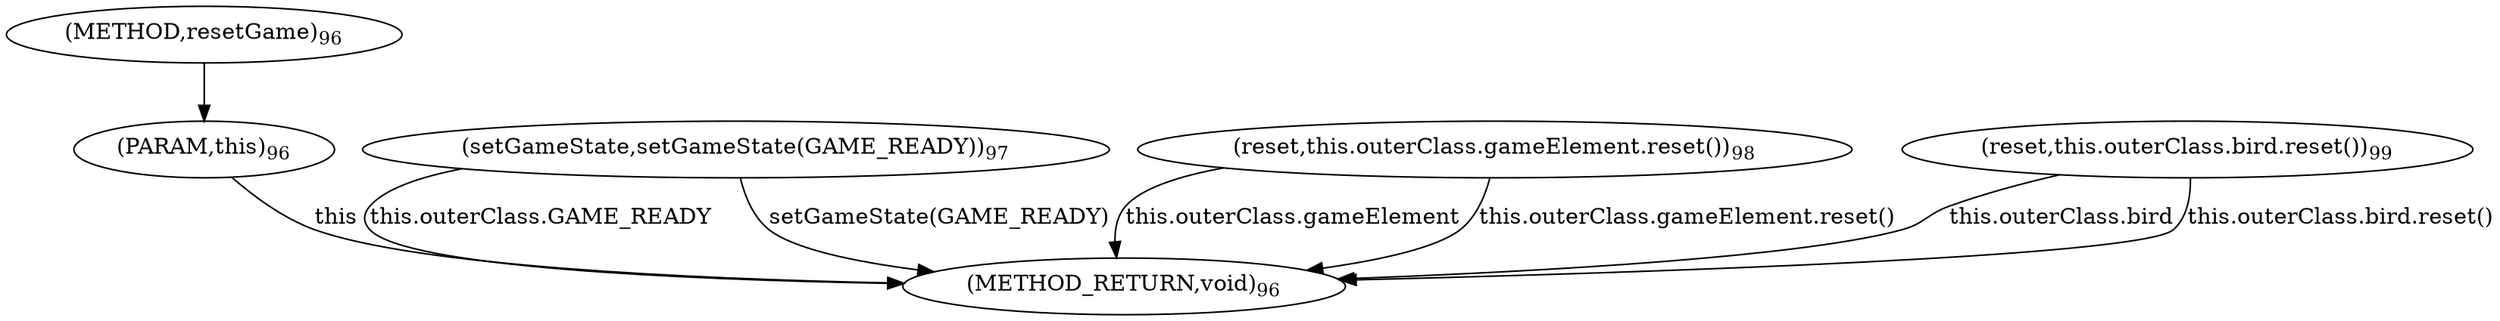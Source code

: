 digraph "resetGame" {  
"788" [label = <(METHOD,resetGame)<SUB>96</SUB>> ]
"811" [label = <(METHOD_RETURN,void)<SUB>96</SUB>> ]
"789" [label = <(PARAM,this)<SUB>96</SUB>> ]
"791" [label = <(setGameState,setGameState(GAME_READY))<SUB>97</SUB>> ]
"797" [label = <(reset,this.outerClass.gameElement.reset())<SUB>98</SUB>> ]
"803" [label = <(reset,this.outerClass.bird.reset())<SUB>99</SUB>> ]
"791" [label = <(setGameState,setGameState(GAME_READY))<SUB>97</SUB>> ]
"797" [label = <(reset,this.outerClass.gameElement.reset())<SUB>98</SUB>> ]
"803" [label = <(reset,this.outerClass.bird.reset())<SUB>99</SUB>> ]
  "789" -> "811"  [ label = "this"] 
  "791" -> "811"  [ label = "this.outerClass.GAME_READY"] 
  "791" -> "811"  [ label = "setGameState(GAME_READY)"] 
  "797" -> "811"  [ label = "this.outerClass.gameElement"] 
  "797" -> "811"  [ label = "this.outerClass.gameElement.reset()"] 
  "803" -> "811"  [ label = "this.outerClass.bird"] 
  "803" -> "811"  [ label = "this.outerClass.bird.reset()"] 
  "788" -> "789" 
}
